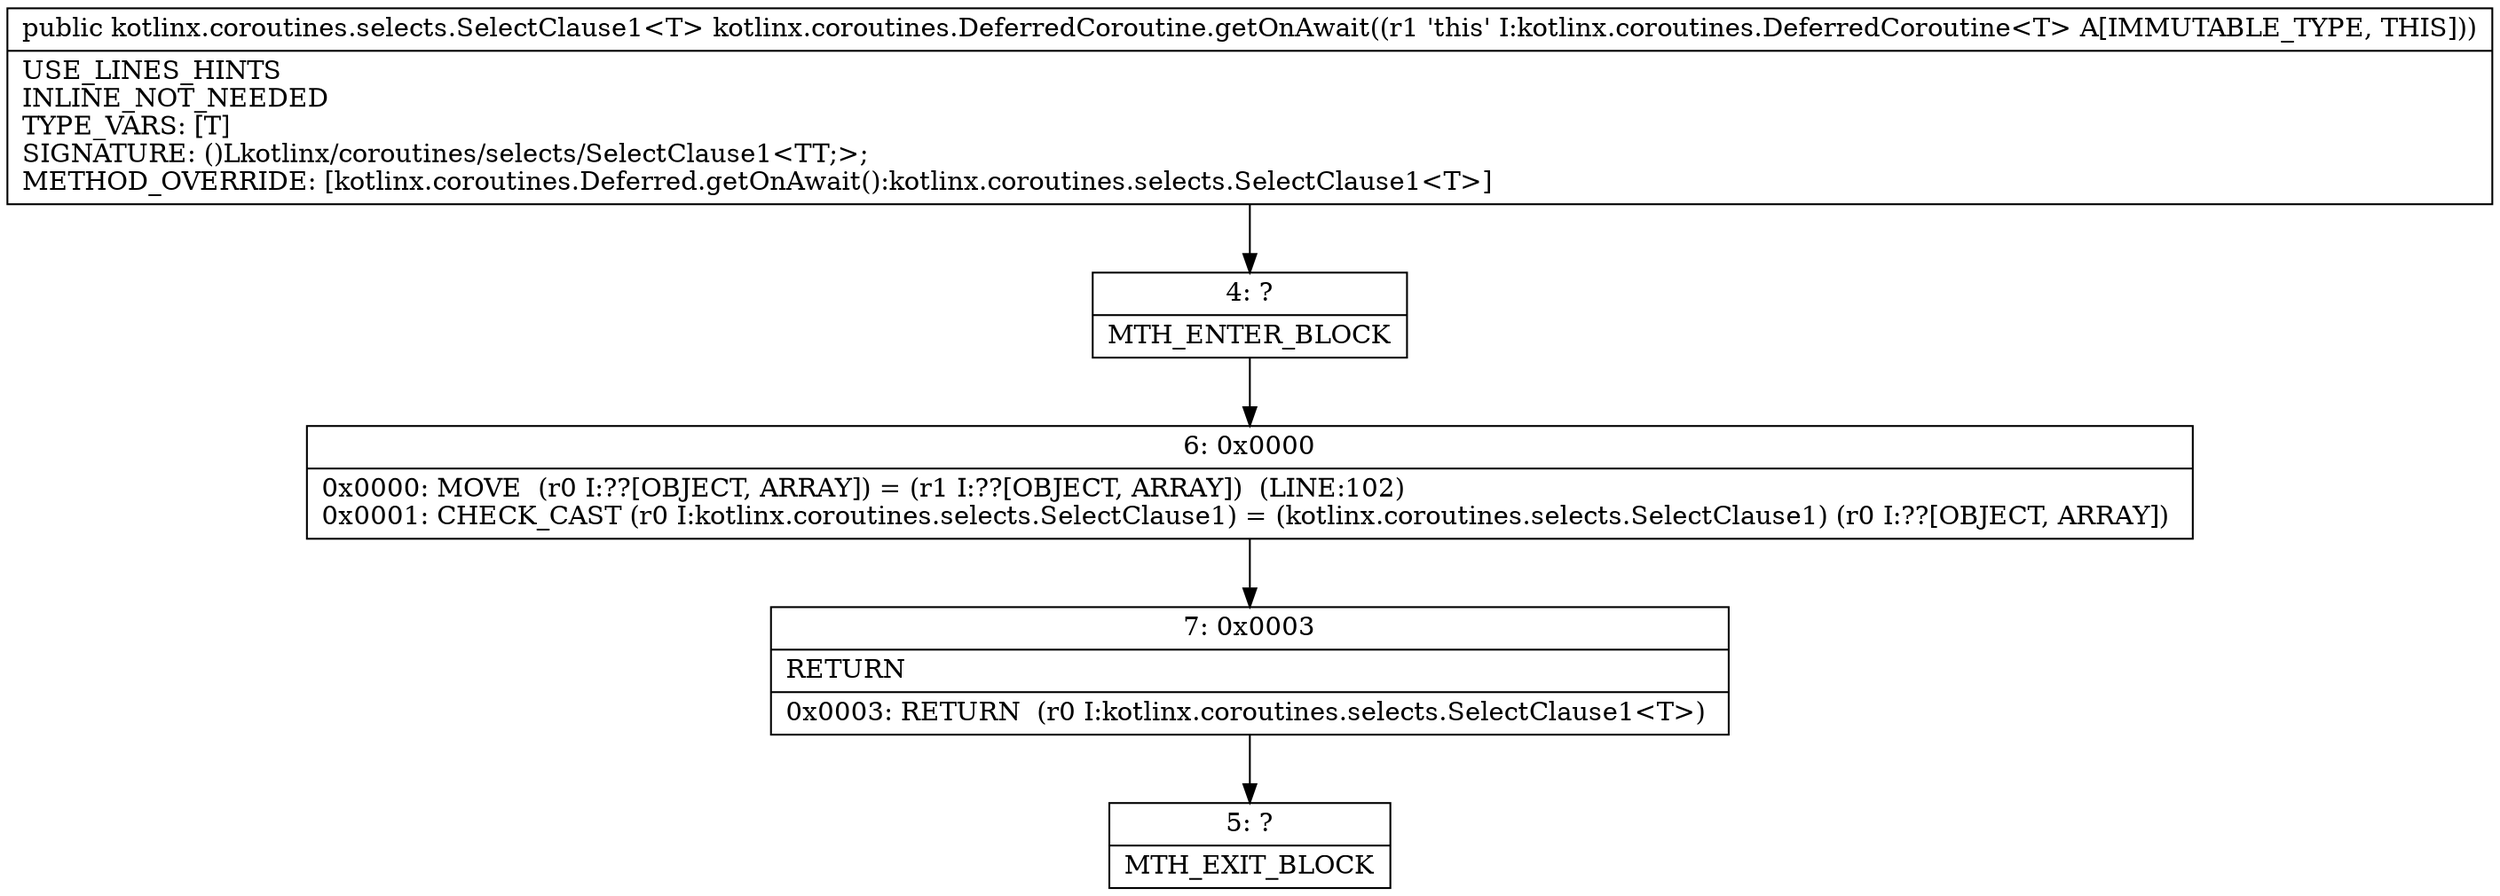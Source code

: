 digraph "CFG forkotlinx.coroutines.DeferredCoroutine.getOnAwait()Lkotlinx\/coroutines\/selects\/SelectClause1;" {
Node_4 [shape=record,label="{4\:\ ?|MTH_ENTER_BLOCK\l}"];
Node_6 [shape=record,label="{6\:\ 0x0000|0x0000: MOVE  (r0 I:??[OBJECT, ARRAY]) = (r1 I:??[OBJECT, ARRAY])  (LINE:102)\l0x0001: CHECK_CAST (r0 I:kotlinx.coroutines.selects.SelectClause1) = (kotlinx.coroutines.selects.SelectClause1) (r0 I:??[OBJECT, ARRAY]) \l}"];
Node_7 [shape=record,label="{7\:\ 0x0003|RETURN\l|0x0003: RETURN  (r0 I:kotlinx.coroutines.selects.SelectClause1\<T\>) \l}"];
Node_5 [shape=record,label="{5\:\ ?|MTH_EXIT_BLOCK\l}"];
MethodNode[shape=record,label="{public kotlinx.coroutines.selects.SelectClause1\<T\> kotlinx.coroutines.DeferredCoroutine.getOnAwait((r1 'this' I:kotlinx.coroutines.DeferredCoroutine\<T\> A[IMMUTABLE_TYPE, THIS]))  | USE_LINES_HINTS\lINLINE_NOT_NEEDED\lTYPE_VARS: [T]\lSIGNATURE: ()Lkotlinx\/coroutines\/selects\/SelectClause1\<TT;\>;\lMETHOD_OVERRIDE: [kotlinx.coroutines.Deferred.getOnAwait():kotlinx.coroutines.selects.SelectClause1\<T\>]\l}"];
MethodNode -> Node_4;Node_4 -> Node_6;
Node_6 -> Node_7;
Node_7 -> Node_5;
}

